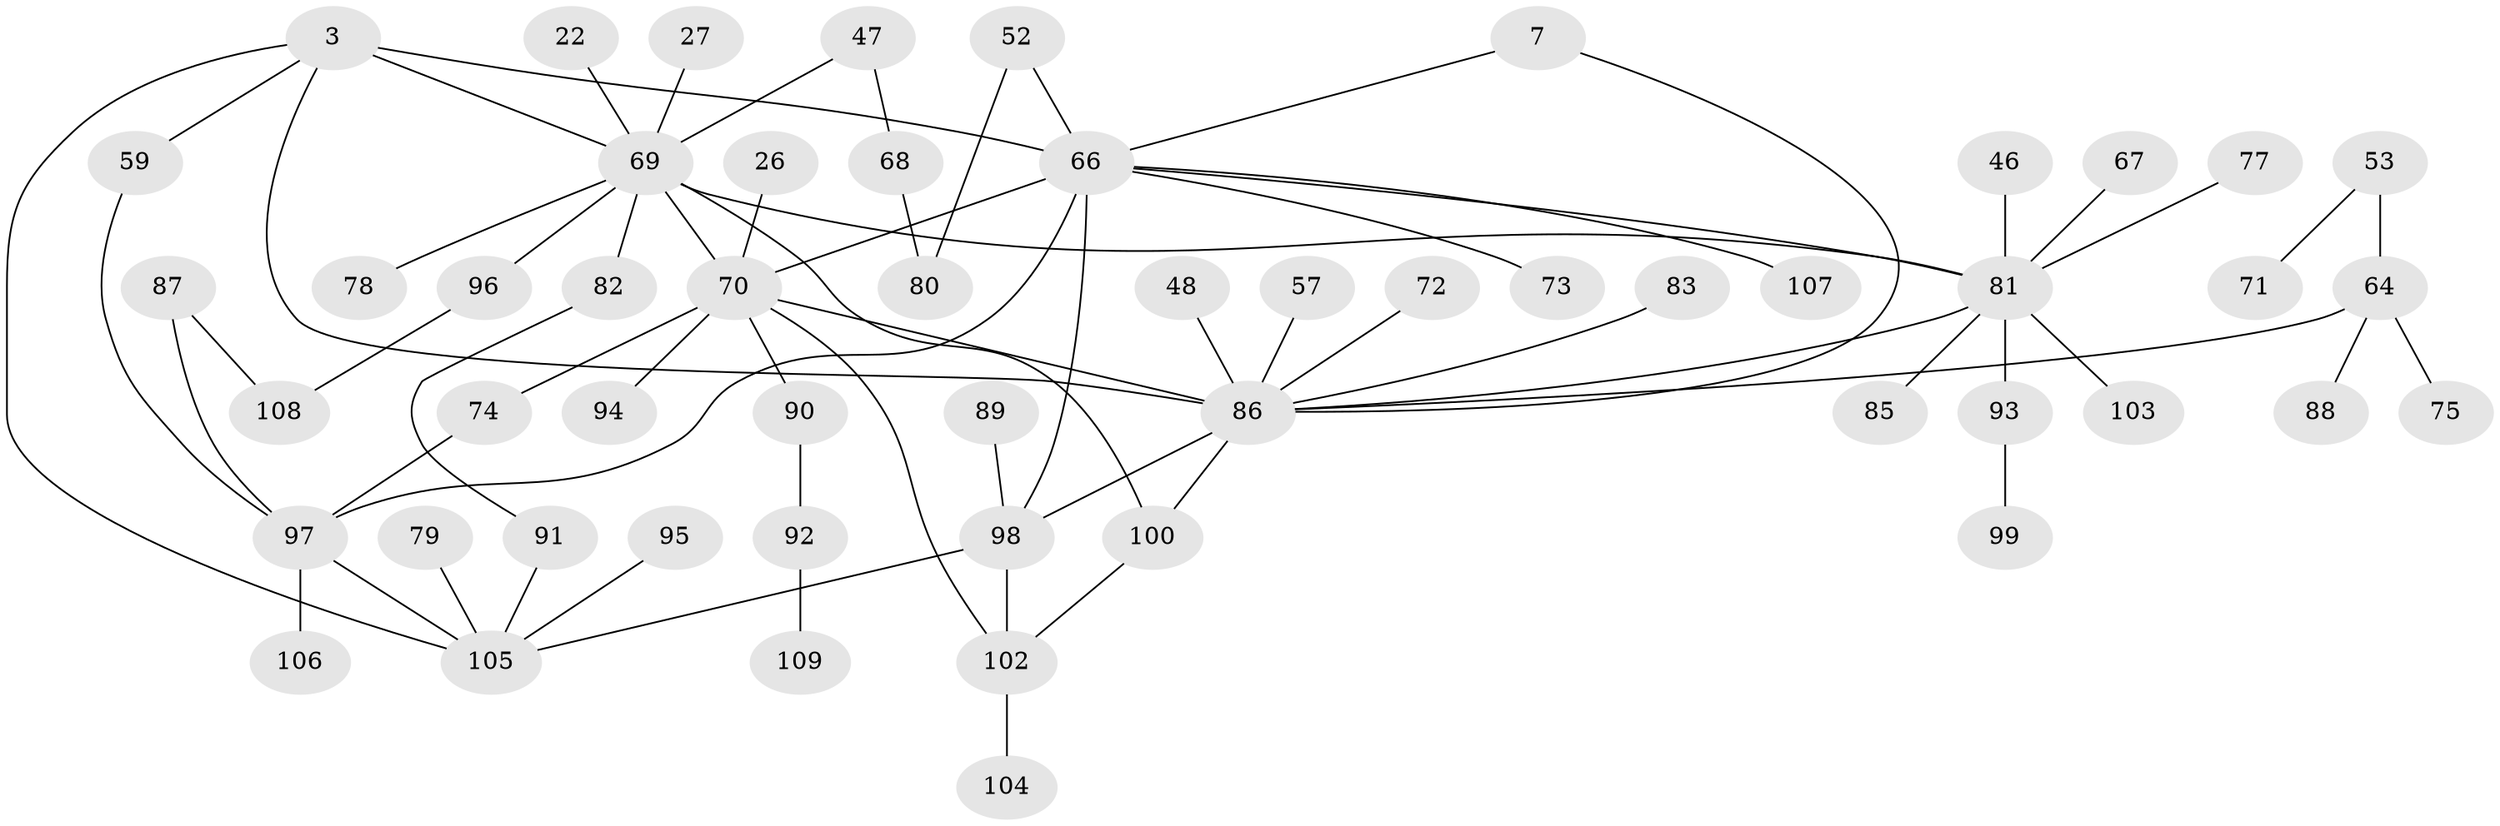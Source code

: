 // original degree distribution, {5: 0.06422018348623854, 8: 0.009174311926605505, 7: 0.01834862385321101, 6: 0.027522935779816515, 2: 0.29357798165137616, 4: 0.11926605504587157, 3: 0.1651376146788991, 1: 0.30275229357798167}
// Generated by graph-tools (version 1.1) at 2025/41/03/09/25 04:41:10]
// undirected, 54 vertices, 69 edges
graph export_dot {
graph [start="1"]
  node [color=gray90,style=filled];
  3 [super="+1"];
  7;
  22;
  26 [super="+21"];
  27;
  46;
  47;
  48;
  52;
  53;
  57;
  59;
  64 [super="+17+18+30"];
  66 [super="+42+49+2"];
  67;
  68;
  69 [super="+9+58+44"];
  70 [super="+51+33+35"];
  71;
  72;
  73;
  74;
  75;
  77;
  78;
  79;
  80;
  81 [super="+19+34+55"];
  82;
  83;
  85;
  86 [super="+10+43"];
  87;
  88;
  89 [super="+36"];
  90 [super="+84"];
  91;
  92;
  93;
  94;
  95;
  96;
  97 [super="+37+65"];
  98 [super="+8+29+31"];
  99;
  100 [super="+76"];
  102 [super="+50"];
  103;
  104;
  105 [super="+56+60+61+38"];
  106;
  107 [super="+101"];
  108;
  109;
  3 -- 59;
  3 -- 86 [weight=3];
  3 -- 69 [weight=2];
  3 -- 105;
  3 -- 66 [weight=3];
  7 -- 86;
  7 -- 66;
  22 -- 69;
  26 -- 70;
  27 -- 69;
  46 -- 81;
  47 -- 68;
  47 -- 69;
  48 -- 86;
  52 -- 80;
  52 -- 66;
  53 -- 71;
  53 -- 64;
  57 -- 86;
  59 -- 97;
  64 -- 75;
  64 -- 86;
  64 -- 88;
  66 -- 70;
  66 -- 73;
  66 -- 97 [weight=3];
  66 -- 81;
  66 -- 107 [weight=2];
  66 -- 98;
  67 -- 81;
  68 -- 80;
  69 -- 78;
  69 -- 70 [weight=5];
  69 -- 96;
  69 -- 100 [weight=2];
  69 -- 81;
  69 -- 82;
  70 -- 94;
  70 -- 102 [weight=2];
  70 -- 86;
  70 -- 74;
  70 -- 90;
  72 -- 86;
  74 -- 97;
  77 -- 81;
  79 -- 105;
  81 -- 85;
  81 -- 86;
  81 -- 103;
  81 -- 93;
  82 -- 91;
  83 -- 86;
  86 -- 100;
  86 -- 98;
  87 -- 108;
  87 -- 97;
  89 -- 98;
  90 -- 92;
  91 -- 105;
  92 -- 109;
  93 -- 99;
  95 -- 105;
  96 -- 108;
  97 -- 106;
  97 -- 105;
  98 -- 102;
  98 -- 105;
  100 -- 102 [weight=2];
  102 -- 104;
}
